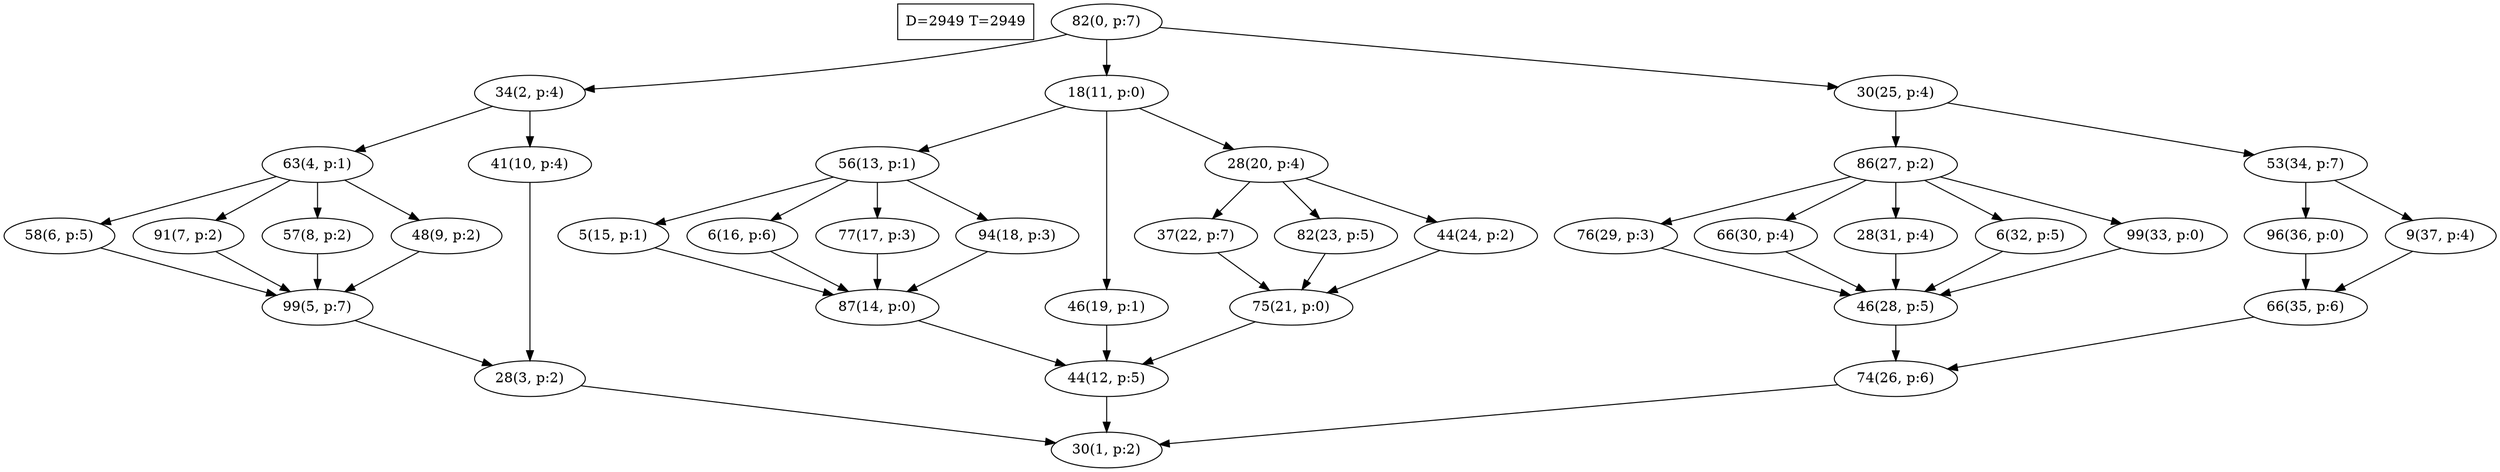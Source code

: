 digraph Task {
i [shape=box, label="D=2949 T=2949"]; 
0 [label="82(0, p:7)"];
1 [label="30(1, p:2)"];
2 [label="34(2, p:4)"];
3 [label="28(3, p:2)"];
4 [label="63(4, p:1)"];
5 [label="99(5, p:7)"];
6 [label="58(6, p:5)"];
7 [label="91(7, p:2)"];
8 [label="57(8, p:2)"];
9 [label="48(9, p:2)"];
10 [label="41(10, p:4)"];
11 [label="18(11, p:0)"];
12 [label="44(12, p:5)"];
13 [label="56(13, p:1)"];
14 [label="87(14, p:0)"];
15 [label="5(15, p:1)"];
16 [label="6(16, p:6)"];
17 [label="77(17, p:3)"];
18 [label="94(18, p:3)"];
19 [label="46(19, p:1)"];
20 [label="28(20, p:4)"];
21 [label="75(21, p:0)"];
22 [label="37(22, p:7)"];
23 [label="82(23, p:5)"];
24 [label="44(24, p:2)"];
25 [label="30(25, p:4)"];
26 [label="74(26, p:6)"];
27 [label="86(27, p:2)"];
28 [label="46(28, p:5)"];
29 [label="76(29, p:3)"];
30 [label="66(30, p:4)"];
31 [label="28(31, p:4)"];
32 [label="6(32, p:5)"];
33 [label="99(33, p:0)"];
34 [label="53(34, p:7)"];
35 [label="66(35, p:6)"];
36 [label="96(36, p:0)"];
37 [label="9(37, p:4)"];
0 -> 2;
0 -> 11;
0 -> 25;
2 -> 4;
2 -> 10;
3 -> 1;
4 -> 6;
4 -> 7;
4 -> 8;
4 -> 9;
5 -> 3;
6 -> 5;
7 -> 5;
8 -> 5;
9 -> 5;
10 -> 3;
11 -> 13;
11 -> 19;
11 -> 20;
12 -> 1;
13 -> 15;
13 -> 16;
13 -> 17;
13 -> 18;
14 -> 12;
15 -> 14;
16 -> 14;
17 -> 14;
18 -> 14;
19 -> 12;
20 -> 22;
20 -> 23;
20 -> 24;
21 -> 12;
22 -> 21;
23 -> 21;
24 -> 21;
25 -> 27;
25 -> 34;
26 -> 1;
27 -> 29;
27 -> 30;
27 -> 31;
27 -> 32;
27 -> 33;
28 -> 26;
29 -> 28;
30 -> 28;
31 -> 28;
32 -> 28;
33 -> 28;
34 -> 36;
34 -> 37;
35 -> 26;
36 -> 35;
37 -> 35;
}